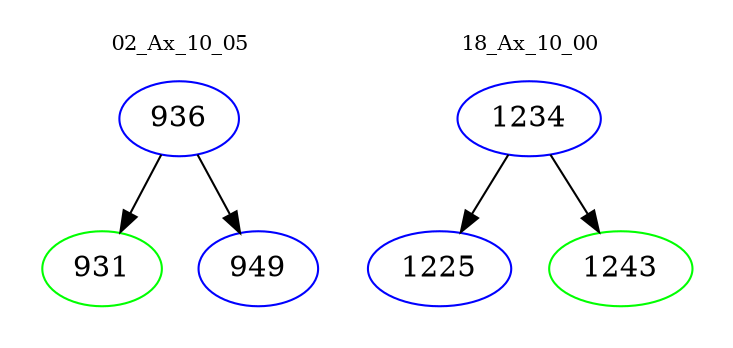 digraph{
subgraph cluster_0 {
color = white
label = "02_Ax_10_05";
fontsize=10;
T0_936 [label="936", color="blue"]
T0_936 -> T0_931 [color="black"]
T0_931 [label="931", color="green"]
T0_936 -> T0_949 [color="black"]
T0_949 [label="949", color="blue"]
}
subgraph cluster_1 {
color = white
label = "18_Ax_10_00";
fontsize=10;
T1_1234 [label="1234", color="blue"]
T1_1234 -> T1_1225 [color="black"]
T1_1225 [label="1225", color="blue"]
T1_1234 -> T1_1243 [color="black"]
T1_1243 [label="1243", color="green"]
}
}
